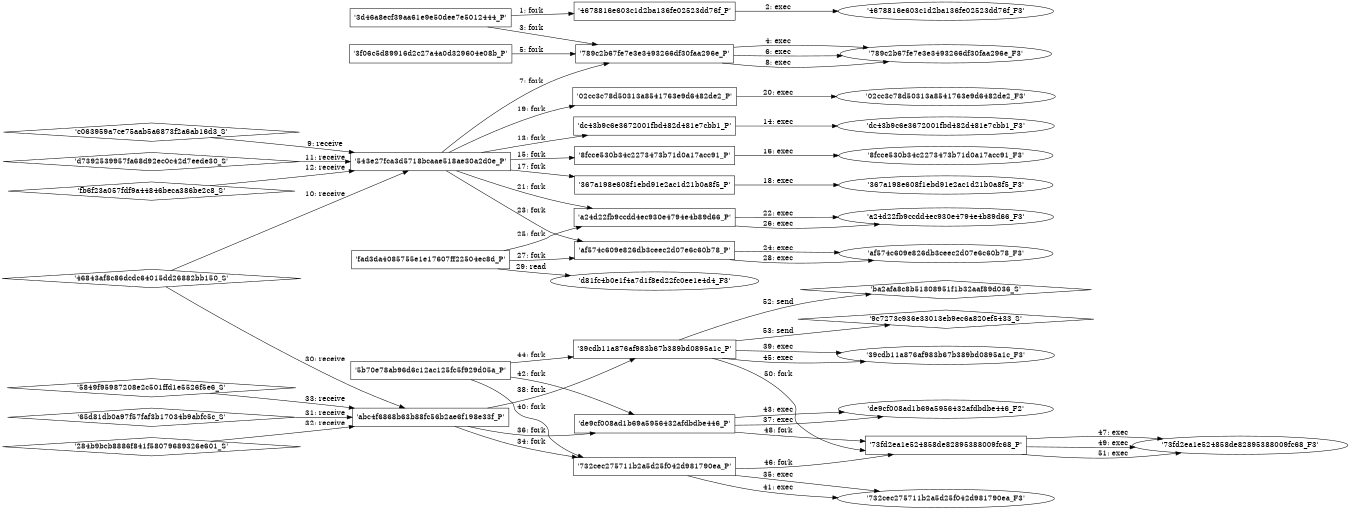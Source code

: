 digraph "D:\Learning\Paper\apt\基于CTI的攻击预警\Dataset\攻击图\ASGfromALLCTI\Threat advisory Cybercriminals compromise users with malware disguised as pro-Ukraine cyber tools.dot" {
rankdir="LR"
size="9"
fixedsize="false"
splines="true"
nodesep=0.3
ranksep=0
fontsize=10
overlap="scalexy"
engine= "neato"
	"'3d46a8ecf39aa61e9e50dee7e5012444_P'" [node_type=Process shape=box]
	"'4678816e603c1d2ba136fe02523dd76f_P'" [node_type=Process shape=box]
	"'3d46a8ecf39aa61e9e50dee7e5012444_P'" -> "'4678816e603c1d2ba136fe02523dd76f_P'" [label="1: fork"]
	"'4678816e603c1d2ba136fe02523dd76f_P'" [node_type=Process shape=box]
	"'4678816e603c1d2ba136fe02523dd76f_F3'" [node_type=File shape=ellipse]
	"'4678816e603c1d2ba136fe02523dd76f_P'" -> "'4678816e603c1d2ba136fe02523dd76f_F3'" [label="2: exec"]
	"'3d46a8ecf39aa61e9e50dee7e5012444_P'" [node_type=Process shape=box]
	"'789c2b67fe7e3e3493266df30faa296e_P'" [node_type=Process shape=box]
	"'3d46a8ecf39aa61e9e50dee7e5012444_P'" -> "'789c2b67fe7e3e3493266df30faa296e_P'" [label="3: fork"]
	"'789c2b67fe7e3e3493266df30faa296e_P'" [node_type=Process shape=box]
	"'789c2b67fe7e3e3493266df30faa296e_F3'" [node_type=File shape=ellipse]
	"'789c2b67fe7e3e3493266df30faa296e_P'" -> "'789c2b67fe7e3e3493266df30faa296e_F3'" [label="4: exec"]
	"'3f06c5d89916d2c27a4a0d329604e08b_P'" [node_type=Process shape=box]
	"'789c2b67fe7e3e3493266df30faa296e_P'" [node_type=Process shape=box]
	"'3f06c5d89916d2c27a4a0d329604e08b_P'" -> "'789c2b67fe7e3e3493266df30faa296e_P'" [label="5: fork"]
	"'789c2b67fe7e3e3493266df30faa296e_P'" [node_type=Process shape=box]
	"'789c2b67fe7e3e3493266df30faa296e_F3'" [node_type=File shape=ellipse]
	"'789c2b67fe7e3e3493266df30faa296e_P'" -> "'789c2b67fe7e3e3493266df30faa296e_F3'" [label="6: exec"]
	"'543e27fca3d5718bcaae518ae30a2d0e_P'" [node_type=Process shape=box]
	"'789c2b67fe7e3e3493266df30faa296e_P'" [node_type=Process shape=box]
	"'543e27fca3d5718bcaae518ae30a2d0e_P'" -> "'789c2b67fe7e3e3493266df30faa296e_P'" [label="7: fork"]
	"'789c2b67fe7e3e3493266df30faa296e_P'" [node_type=Process shape=box]
	"'789c2b67fe7e3e3493266df30faa296e_F3'" [node_type=File shape=ellipse]
	"'789c2b67fe7e3e3493266df30faa296e_P'" -> "'789c2b67fe7e3e3493266df30faa296e_F3'" [label="8: exec"]
	"'543e27fca3d5718bcaae518ae30a2d0e_P'" [node_type=Process shape=box]
	"'c063959a7ce75aab5a6873f2a6ab16d3_S'" [node_type=Socket shape=diamond]
	"'c063959a7ce75aab5a6873f2a6ab16d3_S'" -> "'543e27fca3d5718bcaae518ae30a2d0e_P'" [label="9: receive"]
	"'543e27fca3d5718bcaae518ae30a2d0e_P'" [node_type=Process shape=box]
	"'46843af8c86dcdc64015dd26882bb150_S'" [node_type=Socket shape=diamond]
	"'46843af8c86dcdc64015dd26882bb150_S'" -> "'543e27fca3d5718bcaae518ae30a2d0e_P'" [label="10: receive"]
	"'543e27fca3d5718bcaae518ae30a2d0e_P'" [node_type=Process shape=box]
	"'d7392539957fa68d92ec0c42d7eede30_S'" [node_type=Socket shape=diamond]
	"'d7392539957fa68d92ec0c42d7eede30_S'" -> "'543e27fca3d5718bcaae518ae30a2d0e_P'" [label="11: receive"]
	"'543e27fca3d5718bcaae518ae30a2d0e_P'" [node_type=Process shape=box]
	"'fb6f23a057fdf9a44846beca386be2c8_S'" [node_type=Socket shape=diamond]
	"'fb6f23a057fdf9a44846beca386be2c8_S'" -> "'543e27fca3d5718bcaae518ae30a2d0e_P'" [label="12: receive"]
	"'543e27fca3d5718bcaae518ae30a2d0e_P'" [node_type=Process shape=box]
	"'dc43b9c6e3672001fbd482d481e7cbb1_P'" [node_type=Process shape=box]
	"'543e27fca3d5718bcaae518ae30a2d0e_P'" -> "'dc43b9c6e3672001fbd482d481e7cbb1_P'" [label="13: fork"]
	"'dc43b9c6e3672001fbd482d481e7cbb1_P'" [node_type=Process shape=box]
	"'dc43b9c6e3672001fbd482d481e7cbb1_F3'" [node_type=File shape=ellipse]
	"'dc43b9c6e3672001fbd482d481e7cbb1_P'" -> "'dc43b9c6e3672001fbd482d481e7cbb1_F3'" [label="14: exec"]
	"'543e27fca3d5718bcaae518ae30a2d0e_P'" [node_type=Process shape=box]
	"'8fcce530b34c2273473b71d0a17acc91_P'" [node_type=Process shape=box]
	"'543e27fca3d5718bcaae518ae30a2d0e_P'" -> "'8fcce530b34c2273473b71d0a17acc91_P'" [label="15: fork"]
	"'8fcce530b34c2273473b71d0a17acc91_P'" [node_type=Process shape=box]
	"'8fcce530b34c2273473b71d0a17acc91_F3'" [node_type=File shape=ellipse]
	"'8fcce530b34c2273473b71d0a17acc91_P'" -> "'8fcce530b34c2273473b71d0a17acc91_F3'" [label="16: exec"]
	"'543e27fca3d5718bcaae518ae30a2d0e_P'" [node_type=Process shape=box]
	"'367a198e608f1ebd91e2ac1d21b0a8f5_P'" [node_type=Process shape=box]
	"'543e27fca3d5718bcaae518ae30a2d0e_P'" -> "'367a198e608f1ebd91e2ac1d21b0a8f5_P'" [label="17: fork"]
	"'367a198e608f1ebd91e2ac1d21b0a8f5_P'" [node_type=Process shape=box]
	"'367a198e608f1ebd91e2ac1d21b0a8f5_F3'" [node_type=File shape=ellipse]
	"'367a198e608f1ebd91e2ac1d21b0a8f5_P'" -> "'367a198e608f1ebd91e2ac1d21b0a8f5_F3'" [label="18: exec"]
	"'543e27fca3d5718bcaae518ae30a2d0e_P'" [node_type=Process shape=box]
	"'02cc3c78d50313a8541763e9d6482de2_P'" [node_type=Process shape=box]
	"'543e27fca3d5718bcaae518ae30a2d0e_P'" -> "'02cc3c78d50313a8541763e9d6482de2_P'" [label="19: fork"]
	"'02cc3c78d50313a8541763e9d6482de2_P'" [node_type=Process shape=box]
	"'02cc3c78d50313a8541763e9d6482de2_F3'" [node_type=File shape=ellipse]
	"'02cc3c78d50313a8541763e9d6482de2_P'" -> "'02cc3c78d50313a8541763e9d6482de2_F3'" [label="20: exec"]
	"'543e27fca3d5718bcaae518ae30a2d0e_P'" [node_type=Process shape=box]
	"'a24d22fb9ccdd4ec930e4794e4b89d66_P'" [node_type=Process shape=box]
	"'543e27fca3d5718bcaae518ae30a2d0e_P'" -> "'a24d22fb9ccdd4ec930e4794e4b89d66_P'" [label="21: fork"]
	"'a24d22fb9ccdd4ec930e4794e4b89d66_P'" [node_type=Process shape=box]
	"'a24d22fb9ccdd4ec930e4794e4b89d66_F3'" [node_type=File shape=ellipse]
	"'a24d22fb9ccdd4ec930e4794e4b89d66_P'" -> "'a24d22fb9ccdd4ec930e4794e4b89d66_F3'" [label="22: exec"]
	"'543e27fca3d5718bcaae518ae30a2d0e_P'" [node_type=Process shape=box]
	"'af574c609e826db3ceec2d07e6c60b78_P'" [node_type=Process shape=box]
	"'543e27fca3d5718bcaae518ae30a2d0e_P'" -> "'af574c609e826db3ceec2d07e6c60b78_P'" [label="23: fork"]
	"'af574c609e826db3ceec2d07e6c60b78_P'" [node_type=Process shape=box]
	"'af574c609e826db3ceec2d07e6c60b78_F3'" [node_type=File shape=ellipse]
	"'af574c609e826db3ceec2d07e6c60b78_P'" -> "'af574c609e826db3ceec2d07e6c60b78_F3'" [label="24: exec"]
	"'fad3da4085755e1e17607ff22504ec8d_P'" [node_type=Process shape=box]
	"'a24d22fb9ccdd4ec930e4794e4b89d66_P'" [node_type=Process shape=box]
	"'fad3da4085755e1e17607ff22504ec8d_P'" -> "'a24d22fb9ccdd4ec930e4794e4b89d66_P'" [label="25: fork"]
	"'a24d22fb9ccdd4ec930e4794e4b89d66_P'" [node_type=Process shape=box]
	"'a24d22fb9ccdd4ec930e4794e4b89d66_F3'" [node_type=File shape=ellipse]
	"'a24d22fb9ccdd4ec930e4794e4b89d66_P'" -> "'a24d22fb9ccdd4ec930e4794e4b89d66_F3'" [label="26: exec"]
	"'fad3da4085755e1e17607ff22504ec8d_P'" [node_type=Process shape=box]
	"'af574c609e826db3ceec2d07e6c60b78_P'" [node_type=Process shape=box]
	"'fad3da4085755e1e17607ff22504ec8d_P'" -> "'af574c609e826db3ceec2d07e6c60b78_P'" [label="27: fork"]
	"'af574c609e826db3ceec2d07e6c60b78_P'" [node_type=Process shape=box]
	"'af574c609e826db3ceec2d07e6c60b78_F3'" [node_type=File shape=ellipse]
	"'af574c609e826db3ceec2d07e6c60b78_P'" -> "'af574c609e826db3ceec2d07e6c60b78_F3'" [label="28: exec"]
	"'d81fc4b0e1f4a7d1f8ed22fc0ee1e4d4_F3'" [node_type=file shape=ellipse]
	"'fad3da4085755e1e17607ff22504ec8d_P'" [node_type=Process shape=box]
	"'fad3da4085755e1e17607ff22504ec8d_P'" -> "'d81fc4b0e1f4a7d1f8ed22fc0ee1e4d4_F3'" [label="29: read"]
	"'abc4f6868b63b88fc56b2ae6f198e33f_P'" [node_type=Process shape=box]
	"'46843af8c86dcdc64015dd26882bb150_S'" [node_type=Socket shape=diamond]
	"'46843af8c86dcdc64015dd26882bb150_S'" -> "'abc4f6868b63b88fc56b2ae6f198e33f_P'" [label="30: receive"]
	"'abc4f6868b63b88fc56b2ae6f198e33f_P'" [node_type=Process shape=box]
	"'65d81db0a97f57faf3b17034b9abfc5c_S'" [node_type=Socket shape=diamond]
	"'65d81db0a97f57faf3b17034b9abfc5c_S'" -> "'abc4f6868b63b88fc56b2ae6f198e33f_P'" [label="31: receive"]
	"'abc4f6868b63b88fc56b2ae6f198e33f_P'" [node_type=Process shape=box]
	"'284b9bcb8886f841f58079689326e601_S'" [node_type=Socket shape=diamond]
	"'284b9bcb8886f841f58079689326e601_S'" -> "'abc4f6868b63b88fc56b2ae6f198e33f_P'" [label="32: receive"]
	"'abc4f6868b63b88fc56b2ae6f198e33f_P'" [node_type=Process shape=box]
	"'5849f95987208e2c501ffd1e5526f5e6_S'" [node_type=Socket shape=diamond]
	"'5849f95987208e2c501ffd1e5526f5e6_S'" -> "'abc4f6868b63b88fc56b2ae6f198e33f_P'" [label="33: receive"]
	"'abc4f6868b63b88fc56b2ae6f198e33f_P'" [node_type=Process shape=box]
	"'732cec275711b2a5d25f042d981790ea_P'" [node_type=Process shape=box]
	"'abc4f6868b63b88fc56b2ae6f198e33f_P'" -> "'732cec275711b2a5d25f042d981790ea_P'" [label="34: fork"]
	"'732cec275711b2a5d25f042d981790ea_P'" [node_type=Process shape=box]
	"'732cec275711b2a5d25f042d981790ea_F3'" [node_type=File shape=ellipse]
	"'732cec275711b2a5d25f042d981790ea_P'" -> "'732cec275711b2a5d25f042d981790ea_F3'" [label="35: exec"]
	"'abc4f6868b63b88fc56b2ae6f198e33f_P'" [node_type=Process shape=box]
	"'de9cf008ad1b69a5956432afdbdbe446_P'" [node_type=Process shape=box]
	"'abc4f6868b63b88fc56b2ae6f198e33f_P'" -> "'de9cf008ad1b69a5956432afdbdbe446_P'" [label="36: fork"]
	"'de9cf008ad1b69a5956432afdbdbe446_P'" [node_type=Process shape=box]
	"'de9cf008ad1b69a5956432afdbdbe446_F2'" [node_type=File shape=ellipse]
	"'de9cf008ad1b69a5956432afdbdbe446_P'" -> "'de9cf008ad1b69a5956432afdbdbe446_F2'" [label="37: exec"]
	"'abc4f6868b63b88fc56b2ae6f198e33f_P'" [node_type=Process shape=box]
	"'39cdb11a876af983b67b389bd0895a1c_P'" [node_type=Process shape=box]
	"'abc4f6868b63b88fc56b2ae6f198e33f_P'" -> "'39cdb11a876af983b67b389bd0895a1c_P'" [label="38: fork"]
	"'39cdb11a876af983b67b389bd0895a1c_P'" [node_type=Process shape=box]
	"'39cdb11a876af983b67b389bd0895a1c_F3'" [node_type=File shape=ellipse]
	"'39cdb11a876af983b67b389bd0895a1c_P'" -> "'39cdb11a876af983b67b389bd0895a1c_F3'" [label="39: exec"]
	"'5b70e78ab96d6c12ac125fc5f929d05a_P'" [node_type=Process shape=box]
	"'732cec275711b2a5d25f042d981790ea_P'" [node_type=Process shape=box]
	"'5b70e78ab96d6c12ac125fc5f929d05a_P'" -> "'732cec275711b2a5d25f042d981790ea_P'" [label="40: fork"]
	"'732cec275711b2a5d25f042d981790ea_P'" [node_type=Process shape=box]
	"'732cec275711b2a5d25f042d981790ea_F3'" [node_type=File shape=ellipse]
	"'732cec275711b2a5d25f042d981790ea_P'" -> "'732cec275711b2a5d25f042d981790ea_F3'" [label="41: exec"]
	"'5b70e78ab96d6c12ac125fc5f929d05a_P'" [node_type=Process shape=box]
	"'de9cf008ad1b69a5956432afdbdbe446_P'" [node_type=Process shape=box]
	"'5b70e78ab96d6c12ac125fc5f929d05a_P'" -> "'de9cf008ad1b69a5956432afdbdbe446_P'" [label="42: fork"]
	"'de9cf008ad1b69a5956432afdbdbe446_P'" [node_type=Process shape=box]
	"'de9cf008ad1b69a5956432afdbdbe446_F2'" [node_type=File shape=ellipse]
	"'de9cf008ad1b69a5956432afdbdbe446_P'" -> "'de9cf008ad1b69a5956432afdbdbe446_F2'" [label="43: exec"]
	"'5b70e78ab96d6c12ac125fc5f929d05a_P'" [node_type=Process shape=box]
	"'39cdb11a876af983b67b389bd0895a1c_P'" [node_type=Process shape=box]
	"'5b70e78ab96d6c12ac125fc5f929d05a_P'" -> "'39cdb11a876af983b67b389bd0895a1c_P'" [label="44: fork"]
	"'39cdb11a876af983b67b389bd0895a1c_P'" [node_type=Process shape=box]
	"'39cdb11a876af983b67b389bd0895a1c_F3'" [node_type=File shape=ellipse]
	"'39cdb11a876af983b67b389bd0895a1c_P'" -> "'39cdb11a876af983b67b389bd0895a1c_F3'" [label="45: exec"]
	"'732cec275711b2a5d25f042d981790ea_P'" [node_type=Process shape=box]
	"'73fd2ea1e524858de82895388009fc68_P'" [node_type=Process shape=box]
	"'732cec275711b2a5d25f042d981790ea_P'" -> "'73fd2ea1e524858de82895388009fc68_P'" [label="46: fork"]
	"'73fd2ea1e524858de82895388009fc68_P'" [node_type=Process shape=box]
	"'73fd2ea1e524858de82895388009fc68_F3'" [node_type=File shape=ellipse]
	"'73fd2ea1e524858de82895388009fc68_P'" -> "'73fd2ea1e524858de82895388009fc68_F3'" [label="47: exec"]
	"'de9cf008ad1b69a5956432afdbdbe446_P'" [node_type=Process shape=box]
	"'73fd2ea1e524858de82895388009fc68_P'" [node_type=Process shape=box]
	"'de9cf008ad1b69a5956432afdbdbe446_P'" -> "'73fd2ea1e524858de82895388009fc68_P'" [label="48: fork"]
	"'73fd2ea1e524858de82895388009fc68_P'" [node_type=Process shape=box]
	"'73fd2ea1e524858de82895388009fc68_F3'" [node_type=File shape=ellipse]
	"'73fd2ea1e524858de82895388009fc68_P'" -> "'73fd2ea1e524858de82895388009fc68_F3'" [label="49: exec"]
	"'39cdb11a876af983b67b389bd0895a1c_P'" [node_type=Process shape=box]
	"'73fd2ea1e524858de82895388009fc68_P'" [node_type=Process shape=box]
	"'39cdb11a876af983b67b389bd0895a1c_P'" -> "'73fd2ea1e524858de82895388009fc68_P'" [label="50: fork"]
	"'73fd2ea1e524858de82895388009fc68_P'" [node_type=Process shape=box]
	"'73fd2ea1e524858de82895388009fc68_F3'" [node_type=File shape=ellipse]
	"'73fd2ea1e524858de82895388009fc68_P'" -> "'73fd2ea1e524858de82895388009fc68_F3'" [label="51: exec"]
	"'ba2afa8c8b51808951f1b32aaf89d036_S'" [node_type=Socket shape=diamond]
	"'39cdb11a876af983b67b389bd0895a1c_P'" [node_type=Process shape=box]
	"'39cdb11a876af983b67b389bd0895a1c_P'" -> "'ba2afa8c8b51808951f1b32aaf89d036_S'" [label="52: send"]
	"'9c7273c936e33013eb9ec6a820ef5433_S'" [node_type=Socket shape=diamond]
	"'39cdb11a876af983b67b389bd0895a1c_P'" [node_type=Process shape=box]
	"'39cdb11a876af983b67b389bd0895a1c_P'" -> "'9c7273c936e33013eb9ec6a820ef5433_S'" [label="53: send"]
}
